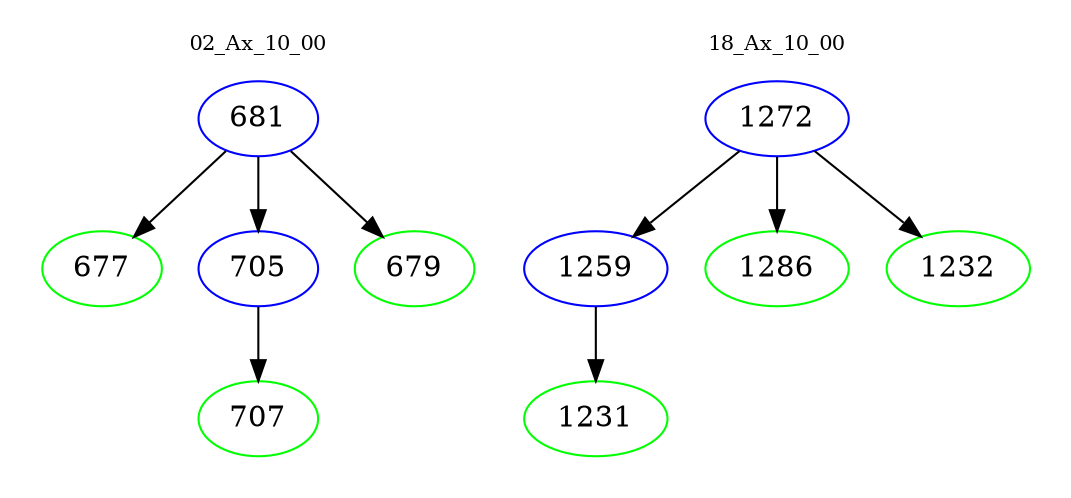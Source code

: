 digraph{
subgraph cluster_0 {
color = white
label = "02_Ax_10_00";
fontsize=10;
T0_681 [label="681", color="blue"]
T0_681 -> T0_677 [color="black"]
T0_677 [label="677", color="green"]
T0_681 -> T0_705 [color="black"]
T0_705 [label="705", color="blue"]
T0_705 -> T0_707 [color="black"]
T0_707 [label="707", color="green"]
T0_681 -> T0_679 [color="black"]
T0_679 [label="679", color="green"]
}
subgraph cluster_1 {
color = white
label = "18_Ax_10_00";
fontsize=10;
T1_1272 [label="1272", color="blue"]
T1_1272 -> T1_1259 [color="black"]
T1_1259 [label="1259", color="blue"]
T1_1259 -> T1_1231 [color="black"]
T1_1231 [label="1231", color="green"]
T1_1272 -> T1_1286 [color="black"]
T1_1286 [label="1286", color="green"]
T1_1272 -> T1_1232 [color="black"]
T1_1232 [label="1232", color="green"]
}
}
